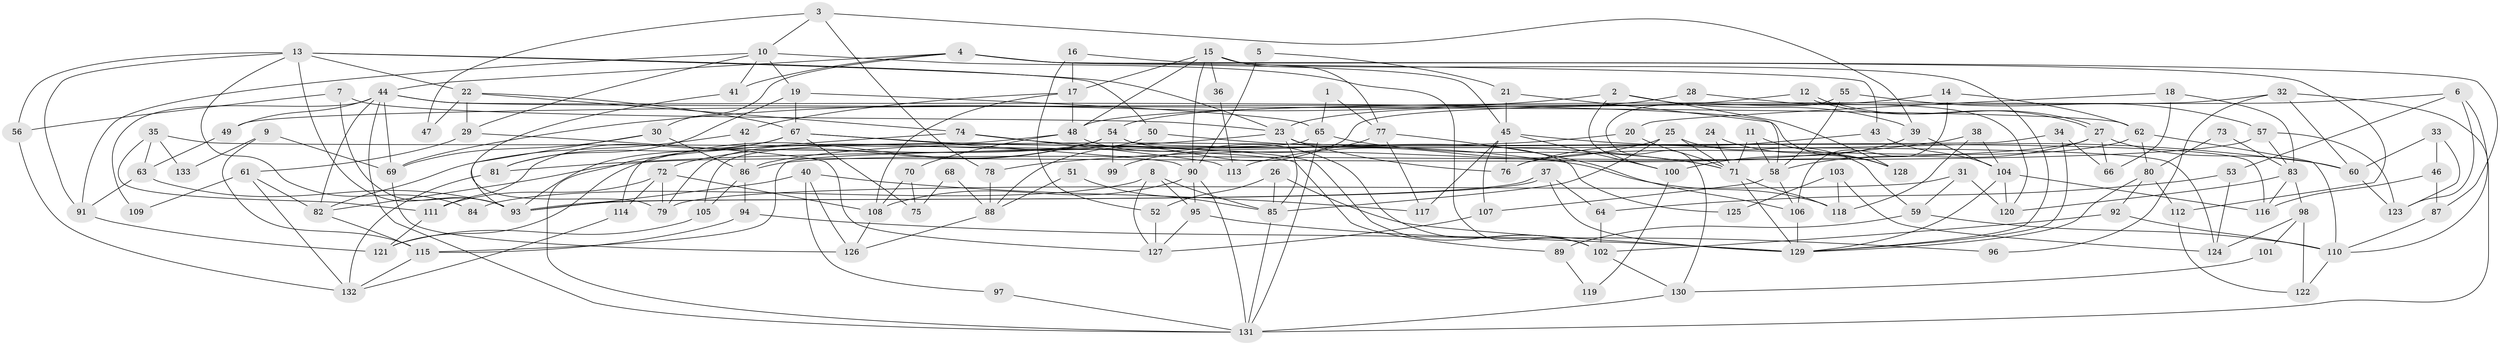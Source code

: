 // coarse degree distribution, {7: 0.09574468085106383, 5: 0.13829787234042554, 11: 0.010638297872340425, 3: 0.2553191489361702, 4: 0.2127659574468085, 8: 0.0425531914893617, 2: 0.0851063829787234, 6: 0.13829787234042554, 9: 0.010638297872340425, 12: 0.010638297872340425}
// Generated by graph-tools (version 1.1) at 2025/37/03/04/25 23:37:06]
// undirected, 133 vertices, 266 edges
graph export_dot {
  node [color=gray90,style=filled];
  1;
  2;
  3;
  4;
  5;
  6;
  7;
  8;
  9;
  10;
  11;
  12;
  13;
  14;
  15;
  16;
  17;
  18;
  19;
  20;
  21;
  22;
  23;
  24;
  25;
  26;
  27;
  28;
  29;
  30;
  31;
  32;
  33;
  34;
  35;
  36;
  37;
  38;
  39;
  40;
  41;
  42;
  43;
  44;
  45;
  46;
  47;
  48;
  49;
  50;
  51;
  52;
  53;
  54;
  55;
  56;
  57;
  58;
  59;
  60;
  61;
  62;
  63;
  64;
  65;
  66;
  67;
  68;
  69;
  70;
  71;
  72;
  73;
  74;
  75;
  76;
  77;
  78;
  79;
  80;
  81;
  82;
  83;
  84;
  85;
  86;
  87;
  88;
  89;
  90;
  91;
  92;
  93;
  94;
  95;
  96;
  97;
  98;
  99;
  100;
  101;
  102;
  103;
  104;
  105;
  106;
  107;
  108;
  109;
  110;
  111;
  112;
  113;
  114;
  115;
  116;
  117;
  118;
  119;
  120;
  121;
  122;
  123;
  124;
  125;
  126;
  127;
  128;
  129;
  130;
  131;
  132;
  133;
  1 -- 65;
  1 -- 77;
  2 -- 39;
  2 -- 69;
  2 -- 100;
  2 -- 128;
  3 -- 10;
  3 -- 39;
  3 -- 47;
  3 -- 78;
  4 -- 41;
  4 -- 45;
  4 -- 30;
  4 -- 43;
  4 -- 44;
  4 -- 112;
  5 -- 21;
  5 -- 90;
  6 -- 48;
  6 -- 123;
  6 -- 53;
  6 -- 110;
  7 -- 23;
  7 -- 93;
  7 -- 56;
  8 -- 95;
  8 -- 85;
  8 -- 84;
  8 -- 127;
  9 -- 115;
  9 -- 69;
  9 -- 133;
  10 -- 102;
  10 -- 91;
  10 -- 19;
  10 -- 29;
  10 -- 41;
  11 -- 128;
  11 -- 71;
  11 -- 58;
  12 -- 27;
  12 -- 27;
  12 -- 23;
  13 -- 56;
  13 -- 93;
  13 -- 22;
  13 -- 23;
  13 -- 50;
  13 -- 84;
  13 -- 91;
  14 -- 62;
  14 -- 106;
  14 -- 88;
  15 -- 48;
  15 -- 129;
  15 -- 17;
  15 -- 36;
  15 -- 77;
  15 -- 90;
  16 -- 17;
  16 -- 87;
  16 -- 52;
  17 -- 108;
  17 -- 42;
  17 -- 48;
  18 -- 20;
  18 -- 83;
  18 -- 66;
  19 -- 67;
  19 -- 65;
  19 -- 81;
  20 -- 86;
  20 -- 71;
  21 -- 45;
  21 -- 58;
  22 -- 67;
  22 -- 29;
  22 -- 47;
  22 -- 74;
  23 -- 81;
  23 -- 76;
  23 -- 85;
  23 -- 116;
  24 -- 128;
  24 -- 71;
  25 -- 85;
  25 -- 59;
  25 -- 71;
  25 -- 113;
  26 -- 85;
  26 -- 52;
  26 -- 129;
  27 -- 82;
  27 -- 58;
  27 -- 60;
  27 -- 66;
  28 -- 54;
  28 -- 120;
  29 -- 61;
  29 -- 127;
  30 -- 86;
  30 -- 69;
  30 -- 93;
  31 -- 79;
  31 -- 120;
  31 -- 59;
  32 -- 60;
  32 -- 131;
  32 -- 49;
  32 -- 96;
  33 -- 60;
  33 -- 123;
  33 -- 46;
  34 -- 66;
  34 -- 129;
  34 -- 115;
  35 -- 63;
  35 -- 111;
  35 -- 89;
  35 -- 133;
  36 -- 113;
  37 -- 93;
  37 -- 93;
  37 -- 129;
  37 -- 64;
  38 -- 78;
  38 -- 118;
  38 -- 104;
  39 -- 104;
  39 -- 100;
  40 -- 117;
  40 -- 93;
  40 -- 97;
  40 -- 126;
  41 -- 79;
  42 -- 82;
  42 -- 86;
  43 -- 76;
  43 -- 104;
  44 -- 69;
  44 -- 49;
  44 -- 62;
  44 -- 82;
  44 -- 109;
  44 -- 128;
  44 -- 131;
  45 -- 76;
  45 -- 107;
  45 -- 60;
  45 -- 100;
  45 -- 117;
  46 -- 116;
  46 -- 87;
  48 -- 114;
  48 -- 70;
  48 -- 102;
  49 -- 63;
  50 -- 71;
  50 -- 79;
  51 -- 88;
  51 -- 85;
  52 -- 127;
  53 -- 64;
  53 -- 124;
  54 -- 121;
  54 -- 93;
  54 -- 72;
  54 -- 99;
  54 -- 124;
  54 -- 125;
  55 -- 130;
  55 -- 58;
  55 -- 57;
  56 -- 132;
  57 -- 86;
  57 -- 83;
  57 -- 123;
  58 -- 106;
  58 -- 107;
  59 -- 110;
  59 -- 89;
  60 -- 123;
  61 -- 132;
  61 -- 82;
  61 -- 109;
  62 -- 110;
  62 -- 76;
  62 -- 80;
  63 -- 93;
  63 -- 91;
  64 -- 102;
  65 -- 71;
  65 -- 105;
  65 -- 131;
  67 -- 90;
  67 -- 102;
  67 -- 75;
  67 -- 81;
  67 -- 111;
  68 -- 88;
  68 -- 75;
  69 -- 126;
  70 -- 108;
  70 -- 75;
  71 -- 129;
  71 -- 118;
  72 -- 111;
  72 -- 79;
  72 -- 108;
  72 -- 114;
  73 -- 83;
  73 -- 80;
  74 -- 131;
  74 -- 113;
  74 -- 118;
  77 -- 106;
  77 -- 99;
  77 -- 117;
  78 -- 88;
  80 -- 129;
  80 -- 92;
  80 -- 112;
  81 -- 132;
  82 -- 115;
  83 -- 116;
  83 -- 98;
  83 -- 120;
  85 -- 131;
  86 -- 94;
  86 -- 105;
  87 -- 110;
  88 -- 126;
  89 -- 119;
  90 -- 131;
  90 -- 95;
  90 -- 108;
  91 -- 121;
  92 -- 110;
  92 -- 102;
  94 -- 115;
  94 -- 129;
  95 -- 127;
  95 -- 96;
  97 -- 131;
  98 -- 124;
  98 -- 101;
  98 -- 122;
  100 -- 119;
  101 -- 130;
  102 -- 130;
  103 -- 124;
  103 -- 118;
  103 -- 125;
  104 -- 116;
  104 -- 120;
  104 -- 129;
  105 -- 121;
  106 -- 129;
  107 -- 127;
  108 -- 126;
  110 -- 122;
  111 -- 121;
  112 -- 122;
  114 -- 132;
  115 -- 132;
  130 -- 131;
}

